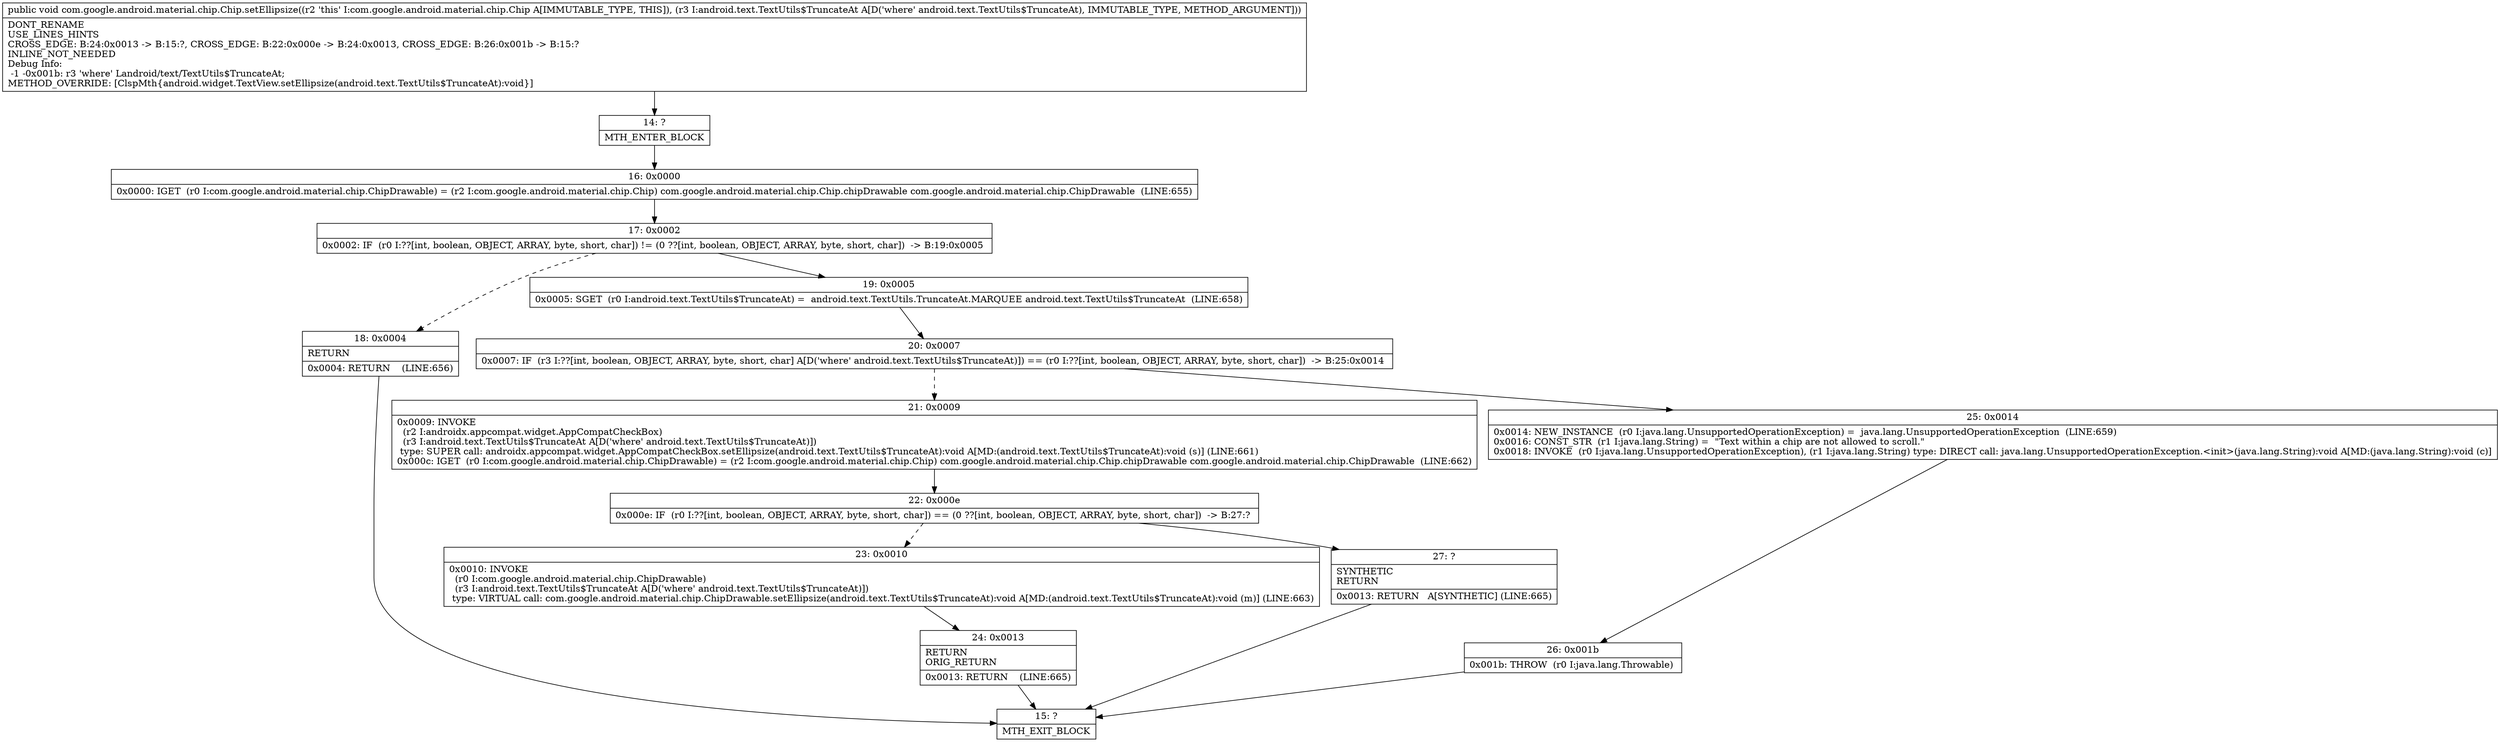 digraph "CFG forcom.google.android.material.chip.Chip.setEllipsize(Landroid\/text\/TextUtils$TruncateAt;)V" {
Node_14 [shape=record,label="{14\:\ ?|MTH_ENTER_BLOCK\l}"];
Node_16 [shape=record,label="{16\:\ 0x0000|0x0000: IGET  (r0 I:com.google.android.material.chip.ChipDrawable) = (r2 I:com.google.android.material.chip.Chip) com.google.android.material.chip.Chip.chipDrawable com.google.android.material.chip.ChipDrawable  (LINE:655)\l}"];
Node_17 [shape=record,label="{17\:\ 0x0002|0x0002: IF  (r0 I:??[int, boolean, OBJECT, ARRAY, byte, short, char]) != (0 ??[int, boolean, OBJECT, ARRAY, byte, short, char])  \-\> B:19:0x0005 \l}"];
Node_18 [shape=record,label="{18\:\ 0x0004|RETURN\l|0x0004: RETURN    (LINE:656)\l}"];
Node_15 [shape=record,label="{15\:\ ?|MTH_EXIT_BLOCK\l}"];
Node_19 [shape=record,label="{19\:\ 0x0005|0x0005: SGET  (r0 I:android.text.TextUtils$TruncateAt) =  android.text.TextUtils.TruncateAt.MARQUEE android.text.TextUtils$TruncateAt  (LINE:658)\l}"];
Node_20 [shape=record,label="{20\:\ 0x0007|0x0007: IF  (r3 I:??[int, boolean, OBJECT, ARRAY, byte, short, char] A[D('where' android.text.TextUtils$TruncateAt)]) == (r0 I:??[int, boolean, OBJECT, ARRAY, byte, short, char])  \-\> B:25:0x0014 \l}"];
Node_21 [shape=record,label="{21\:\ 0x0009|0x0009: INVOKE  \l  (r2 I:androidx.appcompat.widget.AppCompatCheckBox)\l  (r3 I:android.text.TextUtils$TruncateAt A[D('where' android.text.TextUtils$TruncateAt)])\l type: SUPER call: androidx.appcompat.widget.AppCompatCheckBox.setEllipsize(android.text.TextUtils$TruncateAt):void A[MD:(android.text.TextUtils$TruncateAt):void (s)] (LINE:661)\l0x000c: IGET  (r0 I:com.google.android.material.chip.ChipDrawable) = (r2 I:com.google.android.material.chip.Chip) com.google.android.material.chip.Chip.chipDrawable com.google.android.material.chip.ChipDrawable  (LINE:662)\l}"];
Node_22 [shape=record,label="{22\:\ 0x000e|0x000e: IF  (r0 I:??[int, boolean, OBJECT, ARRAY, byte, short, char]) == (0 ??[int, boolean, OBJECT, ARRAY, byte, short, char])  \-\> B:27:? \l}"];
Node_23 [shape=record,label="{23\:\ 0x0010|0x0010: INVOKE  \l  (r0 I:com.google.android.material.chip.ChipDrawable)\l  (r3 I:android.text.TextUtils$TruncateAt A[D('where' android.text.TextUtils$TruncateAt)])\l type: VIRTUAL call: com.google.android.material.chip.ChipDrawable.setEllipsize(android.text.TextUtils$TruncateAt):void A[MD:(android.text.TextUtils$TruncateAt):void (m)] (LINE:663)\l}"];
Node_24 [shape=record,label="{24\:\ 0x0013|RETURN\lORIG_RETURN\l|0x0013: RETURN    (LINE:665)\l}"];
Node_27 [shape=record,label="{27\:\ ?|SYNTHETIC\lRETURN\l|0x0013: RETURN   A[SYNTHETIC] (LINE:665)\l}"];
Node_25 [shape=record,label="{25\:\ 0x0014|0x0014: NEW_INSTANCE  (r0 I:java.lang.UnsupportedOperationException) =  java.lang.UnsupportedOperationException  (LINE:659)\l0x0016: CONST_STR  (r1 I:java.lang.String) =  \"Text within a chip are not allowed to scroll.\" \l0x0018: INVOKE  (r0 I:java.lang.UnsupportedOperationException), (r1 I:java.lang.String) type: DIRECT call: java.lang.UnsupportedOperationException.\<init\>(java.lang.String):void A[MD:(java.lang.String):void (c)]\l}"];
Node_26 [shape=record,label="{26\:\ 0x001b|0x001b: THROW  (r0 I:java.lang.Throwable) \l}"];
MethodNode[shape=record,label="{public void com.google.android.material.chip.Chip.setEllipsize((r2 'this' I:com.google.android.material.chip.Chip A[IMMUTABLE_TYPE, THIS]), (r3 I:android.text.TextUtils$TruncateAt A[D('where' android.text.TextUtils$TruncateAt), IMMUTABLE_TYPE, METHOD_ARGUMENT]))  | DONT_RENAME\lUSE_LINES_HINTS\lCROSS_EDGE: B:24:0x0013 \-\> B:15:?, CROSS_EDGE: B:22:0x000e \-\> B:24:0x0013, CROSS_EDGE: B:26:0x001b \-\> B:15:?\lINLINE_NOT_NEEDED\lDebug Info:\l  \-1 \-0x001b: r3 'where' Landroid\/text\/TextUtils$TruncateAt;\lMETHOD_OVERRIDE: [ClspMth\{android.widget.TextView.setEllipsize(android.text.TextUtils$TruncateAt):void\}]\l}"];
MethodNode -> Node_14;Node_14 -> Node_16;
Node_16 -> Node_17;
Node_17 -> Node_18[style=dashed];
Node_17 -> Node_19;
Node_18 -> Node_15;
Node_19 -> Node_20;
Node_20 -> Node_21[style=dashed];
Node_20 -> Node_25;
Node_21 -> Node_22;
Node_22 -> Node_23[style=dashed];
Node_22 -> Node_27;
Node_23 -> Node_24;
Node_24 -> Node_15;
Node_27 -> Node_15;
Node_25 -> Node_26;
Node_26 -> Node_15;
}

